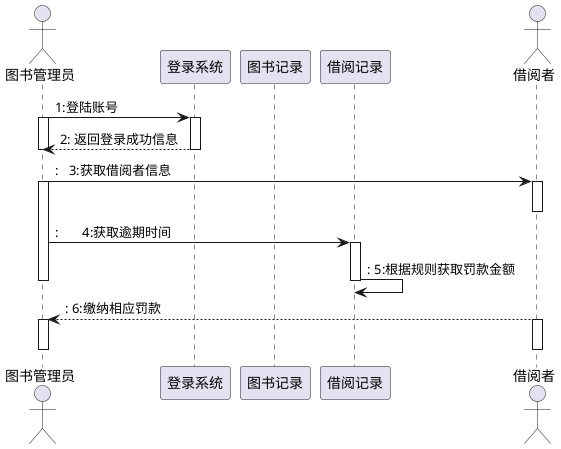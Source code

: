 @startuml
       actor 图书管理员
       participant "登录系统"
       participant "图书记录"
       participant "借阅记录"
       actor "借阅者"

       图书管理员 -> 登录系统: 1:登陆账号
       activate 图书管理员
       activate 登录系统
       登录系统-->图书管理员: 2: 返回登录成功信息
       deactivate 登录系统
       deactivate 图书管理员

       图书管理员->借阅者::   3:获取借阅者信息
       activate 图书管理员
       activate 借阅者
       deactivate 借阅者

       图书管理员->借阅记录 ::       4:获取逾期时间
       activate 借阅记录
       借阅记录->借阅记录:: 5:根据规则获取罚款金额
       deactivate 图书管理员
       deactivate 借阅记录

       借阅者-->图书管理员 :: 6:缴纳相应罚款
       activate 图书管理员
       activate 借阅者
       deactivate 图书管理员
       deactivate 借阅者
 @enduml